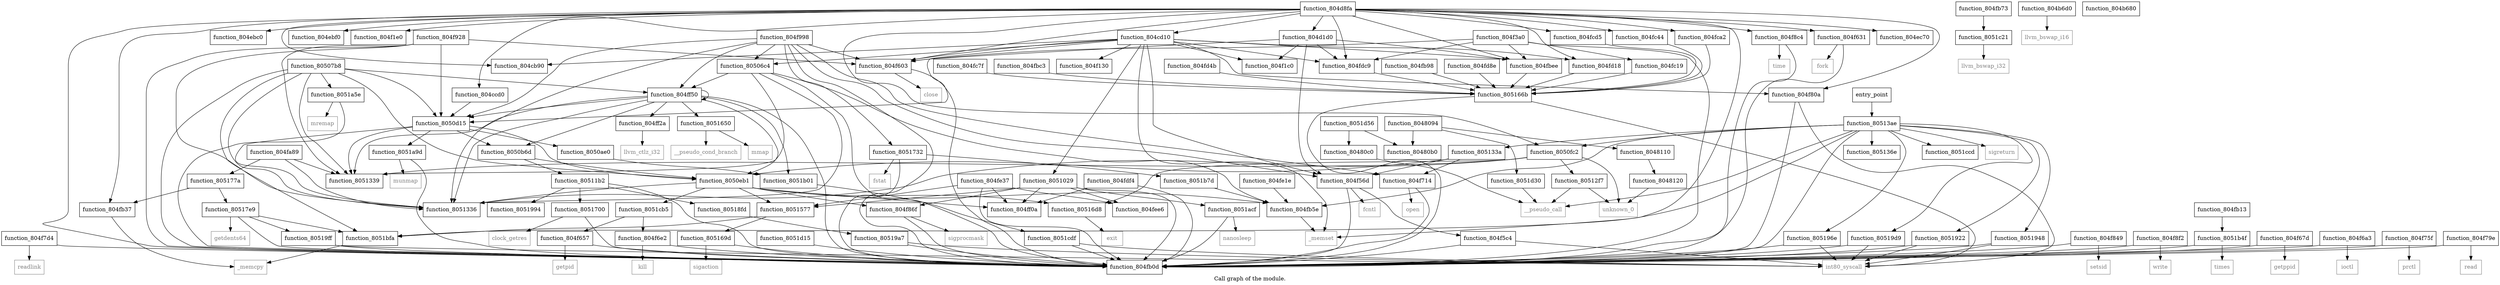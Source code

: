 digraph "Call graph of the module." {
  label="Call graph of the module.";
  node [shape=record];

  Node_function_804f7d4 [label="{function_804f7d4}"];
  Node_function_804f80a [label="{function_804f80a}"];
  Node_function_804fbee [label="{function_804fbee}"];
  Node_function_804f849 [label="{function_804f849}"];
  Node_function_804f86f [label="{function_804f86f}"];
  Node_function_804fc19 [label="{function_804fc19}"];
  Node_function_80511b2 [label="{function_80511b2}"];
  Node_function_804f8c4 [label="{function_804f8c4}"];
  Node_function_804f8f2 [label="{function_804f8f2}"];
  Node_function_804f928 [label="{function_804f928}"];
  Node_function_80512f7 [label="{function_80512f7}"];
  Node_function_804f998 [label="{function_804f998}"];
  Node_function_804fa89 [label="{function_804fa89}"];
  Node_function_804fdc9 [label="{function_804fdc9}"];
  Node_function_804fb0d [label="{function_804fb0d}"];
  Node_function_8051339 [label="{function_8051339}"];
  Node_function_804ff0a [label="{function_804ff0a}"];
  Node_function_804fc44 [label="{function_804fc44}"];
  Node_function_804fdf4 [label="{function_804fdf4}"];
  Node_function_8050eb1 [label="{function_8050eb1}"];
  Node_function_805136e [label="{function_805136e}"];
  Node_function_804fb13 [label="{function_804fb13}"];
  Node_function_804fb37 [label="{function_804fb37}"];
  Node_function_804fb5e [label="{function_804fb5e}"];
  Node_function_804ff2a [label="{function_804ff2a}"];
  Node_function_804fc7f [label="{function_804fc7f}"];
  Node_function_804ff50 [label="{function_804ff50}"];
  Node_function_804fca2 [label="{function_804fca2}"];
  Node_function_804fcd5 [label="{function_804fcd5}"];
  Node_function_80506c4 [label="{function_80506c4}"];
  Node_function_804fe1e [label="{function_804fe1e}"];
  Node_function_8050fc2 [label="{function_8050fc2}"];
  Node_function_804fb73 [label="{function_804fb73}"];
  Node_function_804fd18 [label="{function_804fd18}"];
  Node_function_80507b8 [label="{function_80507b8}"];
  Node_function_8051336 [label="{function_8051336}"];
  Node_function_804fe37 [label="{function_804fe37}"];
  Node_function_804fbc3 [label="{function_804fbc3}"];
  Node_function_804fd4b [label="{function_804fd4b}"];
  Node_function_8050ae0 [label="{function_8050ae0}"];
  Node_function_8050b6d [label="{function_8050b6d}"];
  Node_function_805133a [label="{function_805133a}"];
  Node_function_8051029 [label="{function_8051029}"];
  Node_function_804fb98 [label="{function_804fb98}"];
  Node_function_804fd8e [label="{function_804fd8e}"];
  Node_function_8050d15 [label="{function_8050d15}"];
  Node_function_80513ae [label="{function_80513ae}"];
  Node_function_8051577 [label="{function_8051577}"];
  Node_function_8051650 [label="{function_8051650}"];
  Node_function_805166b [label="{function_805166b}"];
  Node_function_805169d [label="{function_805169d}"];
  Node_function_80516d8 [label="{function_80516d8}"];
  Node_function_8051700 [label="{function_8051700}"];
  Node_function_8051732 [label="{function_8051732}"];
  Node_function_805177a [label="{function_805177a}"];
  Node_function_80517e9 [label="{function_80517e9}"];
  Node_function_80518fd [label="{function_80518fd}"];
  Node_function_8051922 [label="{function_8051922}"];
  Node_function_8051948 [label="{function_8051948}"];
  Node_function_805196e [label="{function_805196e}"];
  Node_function_8051994 [label="{function_8051994}"];
  Node_function_80519a7 [label="{function_80519a7}"];
  Node_function_80519d9 [label="{function_80519d9}"];
  Node_function_80519ff [label="{function_80519ff}"];
  Node_function_8051a5e [label="{function_8051a5e}"];
  Node_function_8051a9d [label="{function_8051a9d}"];
  Node_function_8051acf [label="{function_8051acf}"];
  Node_function_8051b01 [label="{function_8051b01}"];
  Node_function_8051b4f [label="{function_8051b4f}"];
  Node_function_8051b7d [label="{function_8051b7d}"];
  Node_function_8051bfa [label="{function_8051bfa}"];
  Node_function_8051c21 [label="{function_8051c21}"];
  Node_function_8051cb5 [label="{function_8051cb5}"];
  Node_function_8051ccd [label="{function_8051ccd}"];
  Node_function_8051cdf [label="{function_8051cdf}"];
  Node_function_8051d15 [label="{function_8051d15}"];
  Node_function_8051d30 [label="{function_8051d30}"];
  Node_function_8051d56 [label="{function_8051d56}"];
  Node_llvm_ctlz_i32 [color="gray50", fontcolor="gray50", label="{llvm_ctlz_i32}"];
  Node_llvm_bswap_i32 [color="gray50", fontcolor="gray50", label="{llvm_bswap_i32}"];
  Node__memset [color="gray50", fontcolor="gray50", label="{_memset}"];
  Node__memcpy [color="gray50", fontcolor="gray50", label="{_memcpy}"];
  Node_llvm_bswap_i16 [color="gray50", fontcolor="gray50", label="{llvm_bswap_i16}"];
  Node_unknown_0 [color="gray50", fontcolor="gray50", label="{unknown_0}"];
  Node_fcntl [color="gray50", fontcolor="gray50", label="{fcntl}"];
  Node_int80_syscall [color="gray50", fontcolor="gray50", label="{int80_syscall}"];
  Node_close [color="gray50", fontcolor="gray50", label="{close}"];
  Node_fork [color="gray50", fontcolor="gray50", label="{fork}"];
  Node_getpid [color="gray50", fontcolor="gray50", label="{getpid}"];
  Node_getppid [color="gray50", fontcolor="gray50", label="{getppid}"];
  Node_ioctl [color="gray50", fontcolor="gray50", label="{ioctl}"];
  Node_kill [color="gray50", fontcolor="gray50", label="{kill}"];
  Node_open [color="gray50", fontcolor="gray50", label="{open}"];
  Node_prctl [color="gray50", fontcolor="gray50", label="{prctl}"];
  Node_read [color="gray50", fontcolor="gray50", label="{read}"];
  Node_readlink [color="gray50", fontcolor="gray50", label="{readlink}"];
  Node_setsid [color="gray50", fontcolor="gray50", label="{setsid}"];
  Node_sigprocmask [color="gray50", fontcolor="gray50", label="{sigprocmask}"];
  Node_time [color="gray50", fontcolor="gray50", label="{time}"];
  Node_write [color="gray50", fontcolor="gray50", label="{write}"];
  Node_sigreturn [color="gray50", fontcolor="gray50", label="{sigreturn}"];
  Node_mmap [color="gray50", fontcolor="gray50", label="{mmap}"];
  Node_sigaction [color="gray50", fontcolor="gray50", label="{sigaction}"];
  Node_exit [color="gray50", fontcolor="gray50", label="{exit}"];
  Node_clock_getres [color="gray50", fontcolor="gray50", label="{clock_getres}"];
  Node_fstat [color="gray50", fontcolor="gray50", label="{fstat}"];
  Node_getdents64 [color="gray50", fontcolor="gray50", label="{getdents64}"];
  Node_mremap [color="gray50", fontcolor="gray50", label="{mremap}"];
  Node_munmap [color="gray50", fontcolor="gray50", label="{munmap}"];
  Node_nanosleep [color="gray50", fontcolor="gray50", label="{nanosleep}"];
  Node_times [color="gray50", fontcolor="gray50", label="{times}"];
  Node_function_804fee6 [label="{function_804fee6}"];
  Node___pseudo_call [color="gray50", fontcolor="gray50", label="{__pseudo_call}"];
  Node___pseudo_cond_branch [color="gray50", fontcolor="gray50", label="{__pseudo_cond_branch}"];
  Node_function_8048094 [label="{function_8048094}"];
  Node_function_80480b0 [label="{function_80480b0}"];
  Node_function_80480c0 [label="{function_80480c0}"];
  Node_function_8048110 [label="{function_8048110}"];
  Node_function_8048120 [label="{function_8048120}"];
  Node_entry_point [label="{entry_point}"];
  Node_function_804b680 [label="{function_804b680}"];
  Node_function_804ec70 [label="{function_804ec70}"];
  Node_function_804b6d0 [label="{function_804b6d0}"];
  Node_function_804cb90 [label="{function_804cb90}"];
  Node_function_804ccd0 [label="{function_804ccd0}"];
  Node_function_804cd10 [label="{function_804cd10}"];
  Node_function_804d1d0 [label="{function_804d1d0}"];
  Node_function_804d8fa [label="{function_804d8fa}"];
  Node_function_804ebc0 [label="{function_804ebc0}"];
  Node_function_804ebf0 [label="{function_804ebf0}"];
  Node_function_804f130 [label="{function_804f130}"];
  Node_function_804f1c0 [label="{function_804f1c0}"];
  Node_function_804f1e0 [label="{function_804f1e0}"];
  Node_function_804f3a0 [label="{function_804f3a0}"];
  Node_function_804f56d [label="{function_804f56d}"];
  Node_function_804f5c4 [label="{function_804f5c4}"];
  Node_function_804f603 [label="{function_804f603}"];
  Node_function_804f631 [label="{function_804f631}"];
  Node_function_804f657 [label="{function_804f657}"];
  Node_function_804f67d [label="{function_804f67d}"];
  Node_function_804f6a3 [label="{function_804f6a3}"];
  Node_function_804f6e2 [label="{function_804f6e2}"];
  Node_function_804f714 [label="{function_804f714}"];
  Node_function_804f75f [label="{function_804f75f}"];
  Node_function_804f79e [label="{function_804f79e}"];
  Node_function_804f7d4 -> Node_function_804fb0d;
  Node_function_804f7d4 -> Node_readlink;
  Node_function_804f80a -> Node_function_804fb0d;
  Node_function_804f80a -> Node_int80_syscall;
  Node_function_804fbee -> Node_function_805166b;
  Node_function_804f849 -> Node_function_804fb0d;
  Node_function_804f849 -> Node_setsid;
  Node_function_804f86f -> Node_function_804fb0d;
  Node_function_804f86f -> Node_sigprocmask;
  Node_function_804fc19 -> Node_function_805166b;
  Node_function_80511b2 -> Node_function_804fb0d;
  Node_function_80511b2 -> Node_function_8051700;
  Node_function_80511b2 -> Node_function_80518fd;
  Node_function_80511b2 -> Node_function_8051994;
  Node_function_804f8c4 -> Node_function_804fb0d;
  Node_function_804f8c4 -> Node_time;
  Node_function_804f8f2 -> Node_function_804fb0d;
  Node_function_804f8f2 -> Node_write;
  Node_function_804f928 -> Node_function_804fb0d;
  Node_function_804f928 -> Node_function_8051339;
  Node_function_804f928 -> Node_function_8051336;
  Node_function_804f928 -> Node_function_8050d15;
  Node_function_804f928 -> Node_function_804f603;
  Node_function_80512f7 -> Node_unknown_0;
  Node_function_80512f7 -> Node___pseudo_call;
  Node_function_804f998 -> Node_function_804fb0d;
  Node_function_804f998 -> Node_function_804ff50;
  Node_function_804f998 -> Node_function_80506c4;
  Node_function_804f998 -> Node_function_8051336;
  Node_function_804f998 -> Node_function_8050d15;
  Node_function_804f998 -> Node_function_8051732;
  Node_function_804f998 -> Node_function_804f56d;
  Node_function_804f998 -> Node_function_804f603;
  Node_function_804f998 -> Node_function_804f714;
  Node_function_804fa89 -> Node_function_8051339;
  Node_function_804fa89 -> Node_function_8051336;
  Node_function_804fa89 -> Node_function_805177a;
  Node_function_804fdc9 -> Node_function_805166b;
  Node_function_804fc44 -> Node_function_805166b;
  Node_function_804fdf4 -> Node_function_804fb0d;
  Node_function_804fdf4 -> Node_function_804ff0a;
  Node_function_8050eb1 -> Node_function_804f86f;
  Node_function_8050eb1 -> Node_function_804ff0a;
  Node_function_8050eb1 -> Node_function_804fb5e;
  Node_function_8050eb1 -> Node_function_8051336;
  Node_function_8050eb1 -> Node_function_8051577;
  Node_function_8050eb1 -> Node_function_80516d8;
  Node_function_8050eb1 -> Node_function_8051cb5;
  Node_function_804fb13 -> Node_function_8051b4f;
  Node_function_804fb37 -> Node__memcpy;
  Node_function_804fb5e -> Node__memset;
  Node_function_804ff2a -> Node_llvm_ctlz_i32;
  Node_function_804fc7f -> Node_function_805166b;
  Node_function_804ff50 -> Node_function_804fb0d;
  Node_function_804ff50 -> Node_function_8051339;
  Node_function_804ff50 -> Node_function_8050eb1;
  Node_function_804ff50 -> Node_function_804ff2a;
  Node_function_804ff50 -> Node_function_804ff50;
  Node_function_804ff50 -> Node_function_8051336;
  Node_function_804ff50 -> Node_function_8050b6d;
  Node_function_804ff50 -> Node_function_8050d15;
  Node_function_804ff50 -> Node_function_8051650;
  Node_function_804ff50 -> Node_function_8051b01;
  Node_function_804fca2 -> Node_function_805166b;
  Node_function_804fcd5 -> Node_function_805166b;
  Node_function_80506c4 -> Node_function_804fb0d;
  Node_function_80506c4 -> Node_function_8051339;
  Node_function_80506c4 -> Node_function_804fb5e;
  Node_function_80506c4 -> Node_function_804ff50;
  Node_function_80506c4 -> Node_function_8051336;
  Node_function_804fe1e -> Node_function_804fb5e;
  Node_function_8050fc2 -> Node_function_80512f7;
  Node_function_8050fc2 -> Node_function_8051339;
  Node_function_8050fc2 -> Node_function_8051336;
  Node_function_8050fc2 -> Node_function_80516d8;
  Node_function_8050fc2 -> Node_unknown_0;
  Node_function_804fb73 -> Node_function_8051c21;
  Node_function_804fd18 -> Node_function_805166b;
  Node_function_80507b8 -> Node_function_804fb0d;
  Node_function_80507b8 -> Node_function_8051339;
  Node_function_80507b8 -> Node_function_8050eb1;
  Node_function_80507b8 -> Node_function_804ff50;
  Node_function_80507b8 -> Node_function_8051336;
  Node_function_80507b8 -> Node_function_8050d15;
  Node_function_80507b8 -> Node_function_8051a5e;
  Node_function_80507b8 -> Node_function_8051bfa;
  Node_function_804fe37 -> Node_function_804fb0d;
  Node_function_804fe37 -> Node_function_804ff0a;
  Node_function_804fe37 -> Node_function_8051577;
  Node_function_804fe37 -> Node_function_804fee6;
  Node_function_804fbc3 -> Node_function_805166b;
  Node_function_804fd4b -> Node_function_805166b;
  Node_function_8050ae0 -> Node_function_8051b01;
  Node_function_8050b6d -> Node_function_80511b2;
  Node_function_8050b6d -> Node_function_8050eb1;
  Node_function_805133a -> Node_function_8050eb1;
  Node_function_805133a -> Node_function_804f56d;
  Node_function_805133a -> Node_function_804f714;
  Node_function_8051029 -> Node_function_804f86f;
  Node_function_8051029 -> Node_function_804fb0d;
  Node_function_8051029 -> Node_function_804ff0a;
  Node_function_8051029 -> Node_function_8051577;
  Node_function_8051029 -> Node_function_8051acf;
  Node_function_8051029 -> Node_function_804fee6;
  Node_function_804fb98 -> Node_function_805166b;
  Node_function_804fd8e -> Node_function_805166b;
  Node_function_8050d15 -> Node_function_8051339;
  Node_function_8050d15 -> Node_function_8050eb1;
  Node_function_8050d15 -> Node_function_8051336;
  Node_function_8050d15 -> Node_function_8050ae0;
  Node_function_8050d15 -> Node_function_8050b6d;
  Node_function_8050d15 -> Node_function_8051a9d;
  Node_function_80513ae -> Node_function_804fb0d;
  Node_function_80513ae -> Node_function_805136e;
  Node_function_80513ae -> Node_function_804fb5e;
  Node_function_80513ae -> Node_function_8050fc2;
  Node_function_80513ae -> Node_function_805133a;
  Node_function_80513ae -> Node_function_8051922;
  Node_function_80513ae -> Node_function_8051948;
  Node_function_80513ae -> Node_function_805196e;
  Node_function_80513ae -> Node_function_80519d9;
  Node_function_80513ae -> Node_function_8051bfa;
  Node_function_80513ae -> Node_function_8051ccd;
  Node_function_80513ae -> Node_sigreturn;
  Node_function_80513ae -> Node___pseudo_call;
  Node_function_8051577 -> Node_function_805169d;
  Node_function_8051577 -> Node_function_8051bfa;
  Node_function_8051650 -> Node_mmap;
  Node_function_8051650 -> Node___pseudo_cond_branch;
  Node_function_805166b -> Node_function_804fb0d;
  Node_function_805166b -> Node_int80_syscall;
  Node_function_805169d -> Node_function_804fb0d;
  Node_function_805169d -> Node_sigaction;
  Node_function_80516d8 -> Node_exit;
  Node_function_8051700 -> Node_function_804fb0d;
  Node_function_8051700 -> Node_clock_getres;
  Node_function_8051732 -> Node_function_804fb0d;
  Node_function_8051732 -> Node_function_8051b7d;
  Node_function_8051732 -> Node_fstat;
  Node_function_805177a -> Node_function_804fb37;
  Node_function_805177a -> Node_function_80517e9;
  Node_function_80517e9 -> Node_function_804fb0d;
  Node_function_80517e9 -> Node_function_80519ff;
  Node_function_80517e9 -> Node_function_8051bfa;
  Node_function_80517e9 -> Node_getdents64;
  Node_function_80518fd -> Node_function_80519a7;
  Node_function_8051922 -> Node_function_804fb0d;
  Node_function_8051922 -> Node_int80_syscall;
  Node_function_8051948 -> Node_function_804fb0d;
  Node_function_8051948 -> Node_int80_syscall;
  Node_function_805196e -> Node_function_804fb0d;
  Node_function_805196e -> Node_int80_syscall;
  Node_function_80519a7 -> Node_function_804fb0d;
  Node_function_80519a7 -> Node_int80_syscall;
  Node_function_80519d9 -> Node_function_804fb0d;
  Node_function_80519d9 -> Node_int80_syscall;
  Node_function_80519ff -> Node_function_804fb0d;
  Node_function_80519ff -> Node_int80_syscall;
  Node_function_8051a5e -> Node_function_804fb0d;
  Node_function_8051a5e -> Node_mremap;
  Node_function_8051a9d -> Node_function_804fb0d;
  Node_function_8051a9d -> Node_munmap;
  Node_function_8051acf -> Node_function_804fb0d;
  Node_function_8051acf -> Node_nanosleep;
  Node_function_8051b01 -> Node_function_8051cdf;
  Node_function_8051b4f -> Node_function_804fb0d;
  Node_function_8051b4f -> Node_times;
  Node_function_8051b7d -> Node_function_804fb5e;
  Node_function_8051bfa -> Node__memcpy;
  Node_function_8051c21 -> Node_llvm_bswap_i32;
  Node_function_8051cb5 -> Node_function_804f657;
  Node_function_8051cb5 -> Node_function_804f6e2;
  Node_function_8051cdf -> Node_function_804fb0d;
  Node_function_8051cdf -> Node_int80_syscall;
  Node_function_8051d15 -> Node_function_804fb0d;
  Node_function_8051d30 -> Node___pseudo_call;
  Node_function_8051d56 -> Node_function_80480b0;
  Node_function_8051d56 -> Node_function_80480c0;
  Node_function_8048094 -> Node_function_8051d30;
  Node_function_8048094 -> Node_function_80480b0;
  Node_function_8048094 -> Node_function_8048110;
  Node_function_80480c0 -> Node___pseudo_call;
  Node_function_8048110 -> Node_function_8048120;
  Node_function_8048120 -> Node_unknown_0;
  Node_entry_point -> Node_function_80513ae;
  Node_function_804b6d0 -> Node_llvm_bswap_i16;
  Node_function_804ccd0 -> Node_function_8050d15;
  Node_function_804cd10 -> Node_function_804f80a;
  Node_function_804cd10 -> Node_function_804fbee;
  Node_function_804cd10 -> Node_function_804fdc9;
  Node_function_804cd10 -> Node_function_80506c4;
  Node_function_804cd10 -> Node_function_804fd18;
  Node_function_804cd10 -> Node_function_8051029;
  Node_function_804cd10 -> Node_function_8050d15;
  Node_function_804cd10 -> Node__memset;
  Node_function_804cd10 -> Node_function_804cb90;
  Node_function_804cd10 -> Node_function_804f130;
  Node_function_804cd10 -> Node_function_804f1c0;
  Node_function_804cd10 -> Node_function_804f56d;
  Node_function_804cd10 -> Node_function_804f603;
  Node_function_804d1d0 -> Node_function_804fbee;
  Node_function_804d1d0 -> Node_function_804fdc9;
  Node_function_804d1d0 -> Node_function_804f1c0;
  Node_function_804d1d0 -> Node_function_804f56d;
  Node_function_804d1d0 -> Node_function_804f603;
  Node_function_804d8fa -> Node_function_804f80a;
  Node_function_804d8fa -> Node_function_804fbee;
  Node_function_804d8fa -> Node_function_804f8c4;
  Node_function_804d8fa -> Node_function_804fdc9;
  Node_function_804d8fa -> Node_function_804fb0d;
  Node_function_804d8fa -> Node_function_804fc44;
  Node_function_804d8fa -> Node_function_804fb37;
  Node_function_804d8fa -> Node_function_804fca2;
  Node_function_804d8fa -> Node_function_804fcd5;
  Node_function_804d8fa -> Node_function_8050fc2;
  Node_function_804d8fa -> Node_function_804fd18;
  Node_function_804d8fa -> Node__memset;
  Node_function_804d8fa -> Node_function_804ec70;
  Node_function_804d8fa -> Node_function_804cb90;
  Node_function_804d8fa -> Node_function_804ccd0;
  Node_function_804d8fa -> Node_function_804cd10;
  Node_function_804d8fa -> Node_function_804d1d0;
  Node_function_804d8fa -> Node_function_804ebc0;
  Node_function_804d8fa -> Node_function_804ebf0;
  Node_function_804d8fa -> Node_function_804f1e0;
  Node_function_804d8fa -> Node_function_804f603;
  Node_function_804d8fa -> Node_function_804f631;
  Node_function_804f3a0 -> Node_function_804fbee;
  Node_function_804f3a0 -> Node_function_804fc19;
  Node_function_804f3a0 -> Node_function_804fdc9;
  Node_function_804f3a0 -> Node_function_804fb0d;
  Node_function_804f3a0 -> Node_function_804f603;
  Node_function_804f56d -> Node_function_804fb0d;
  Node_function_804f56d -> Node_fcntl;
  Node_function_804f56d -> Node_function_804f5c4;
  Node_function_804f5c4 -> Node_function_804fb0d;
  Node_function_804f5c4 -> Node_int80_syscall;
  Node_function_804f603 -> Node_function_804fb0d;
  Node_function_804f603 -> Node_close;
  Node_function_804f631 -> Node_function_804fb0d;
  Node_function_804f631 -> Node_fork;
  Node_function_804f657 -> Node_function_804fb0d;
  Node_function_804f657 -> Node_getpid;
  Node_function_804f67d -> Node_function_804fb0d;
  Node_function_804f67d -> Node_getppid;
  Node_function_804f6a3 -> Node_function_804fb0d;
  Node_function_804f6a3 -> Node_ioctl;
  Node_function_804f6e2 -> Node_function_804fb0d;
  Node_function_804f6e2 -> Node_kill;
  Node_function_804f714 -> Node_function_804fb0d;
  Node_function_804f714 -> Node_open;
  Node_function_804f75f -> Node_function_804fb0d;
  Node_function_804f75f -> Node_prctl;
  Node_function_804f79e -> Node_function_804fb0d;
  Node_function_804f79e -> Node_read;
}
